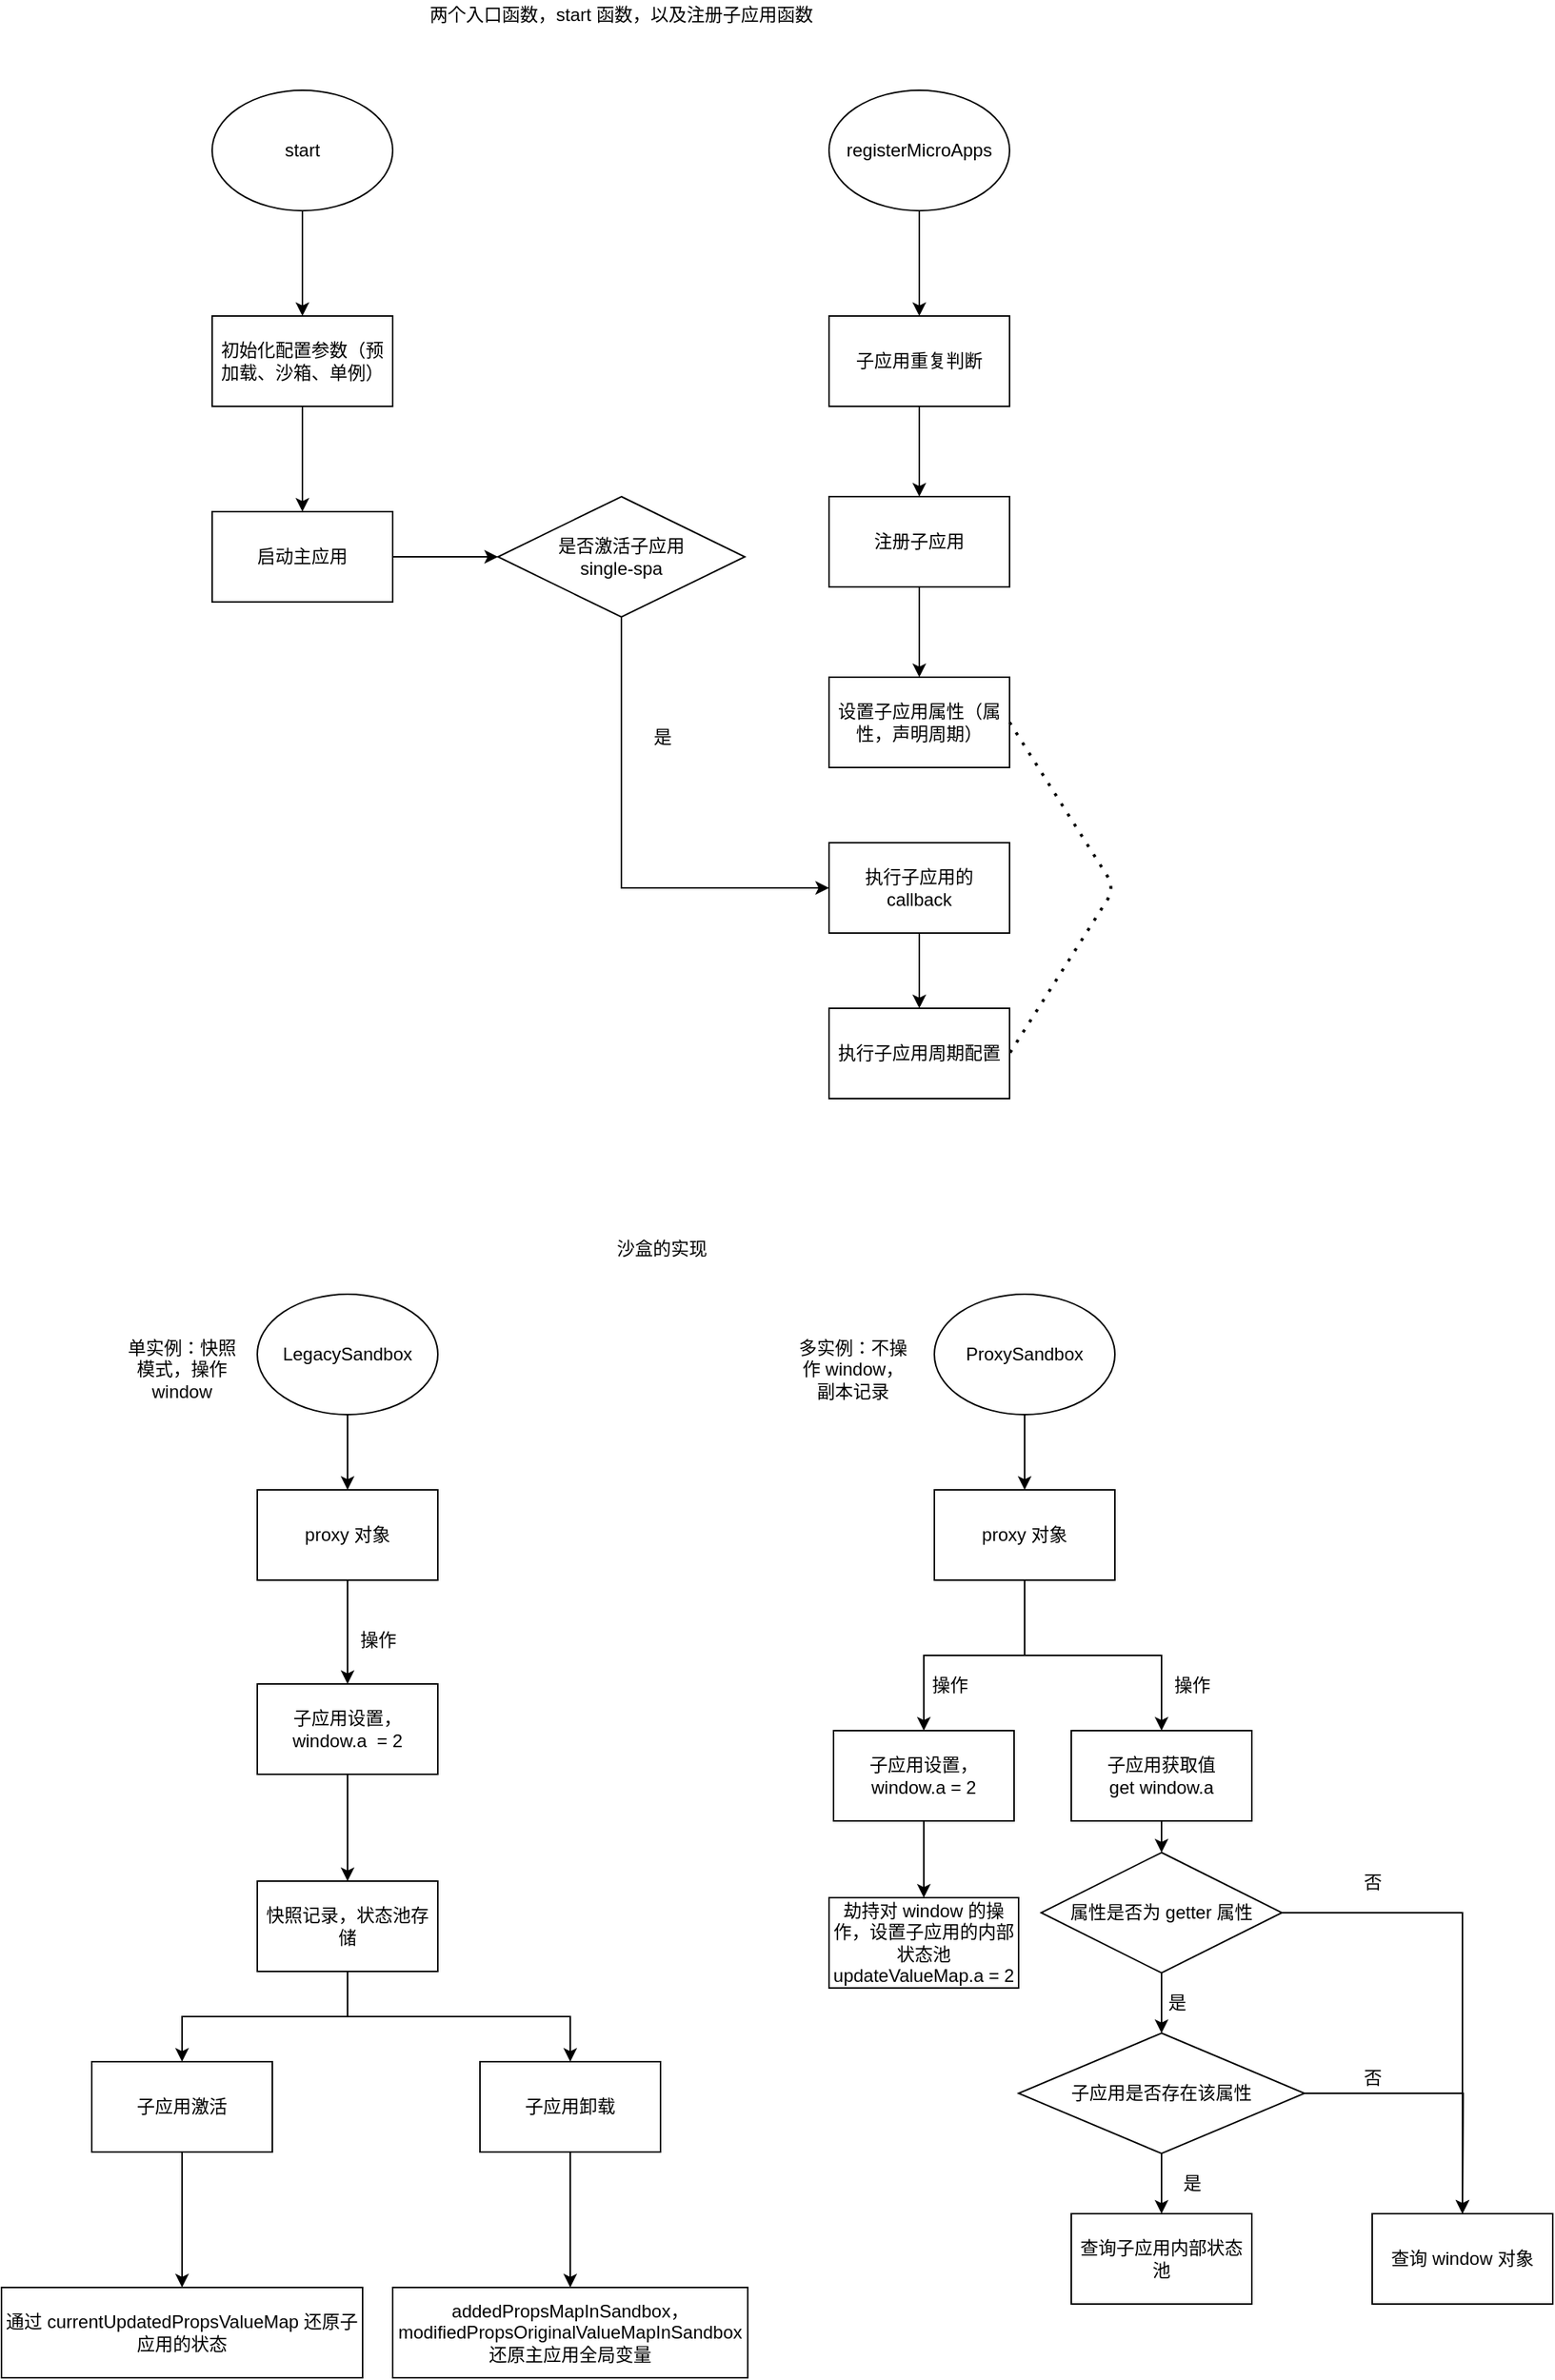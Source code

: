 <mxfile version="13.11.0" type="github">
  <diagram id="gCQoyacJChci58RxBrDn" name="Page-1">
    <mxGraphModel dx="2013" dy="763" grid="1" gridSize="10" guides="1" tooltips="1" connect="1" arrows="1" fold="1" page="1" pageScale="1" pageWidth="827" pageHeight="1169" math="0" shadow="0">
      <root>
        <mxCell id="0" />
        <mxCell id="1" parent="0" />
        <mxCell id="BjMoMa6c4h5XeE3X_5X_-3" style="edgeStyle=orthogonalEdgeStyle;rounded=0;orthogonalLoop=1;jettySize=auto;html=1;exitX=0.5;exitY=1;exitDx=0;exitDy=0;entryX=0.5;entryY=0;entryDx=0;entryDy=0;" edge="1" parent="1" source="BjMoMa6c4h5XeE3X_5X_-1" target="BjMoMa6c4h5XeE3X_5X_-2">
          <mxGeometry relative="1" as="geometry" />
        </mxCell>
        <mxCell id="BjMoMa6c4h5XeE3X_5X_-1" value="start" style="ellipse;whiteSpace=wrap;html=1;" vertex="1" parent="1">
          <mxGeometry x="100" y="110" width="120" height="80" as="geometry" />
        </mxCell>
        <mxCell id="BjMoMa6c4h5XeE3X_5X_-5" style="edgeStyle=orthogonalEdgeStyle;rounded=0;orthogonalLoop=1;jettySize=auto;html=1;exitX=0.5;exitY=1;exitDx=0;exitDy=0;" edge="1" parent="1" source="BjMoMa6c4h5XeE3X_5X_-2" target="BjMoMa6c4h5XeE3X_5X_-4">
          <mxGeometry relative="1" as="geometry" />
        </mxCell>
        <mxCell id="BjMoMa6c4h5XeE3X_5X_-2" value="初始化配置参数（预加载、沙箱、单例）" style="rounded=0;whiteSpace=wrap;html=1;" vertex="1" parent="1">
          <mxGeometry x="100" y="260" width="120" height="60" as="geometry" />
        </mxCell>
        <mxCell id="BjMoMa6c4h5XeE3X_5X_-7" style="edgeStyle=orthogonalEdgeStyle;rounded=0;orthogonalLoop=1;jettySize=auto;html=1;" edge="1" parent="1" source="BjMoMa6c4h5XeE3X_5X_-4" target="BjMoMa6c4h5XeE3X_5X_-6">
          <mxGeometry relative="1" as="geometry" />
        </mxCell>
        <mxCell id="BjMoMa6c4h5XeE3X_5X_-4" value="启动主应用" style="rounded=0;whiteSpace=wrap;html=1;" vertex="1" parent="1">
          <mxGeometry x="100" y="390" width="120" height="60" as="geometry" />
        </mxCell>
        <mxCell id="BjMoMa6c4h5XeE3X_5X_-19" style="edgeStyle=orthogonalEdgeStyle;rounded=0;orthogonalLoop=1;jettySize=auto;html=1;exitX=0.5;exitY=1;exitDx=0;exitDy=0;entryX=0;entryY=0.5;entryDx=0;entryDy=0;" edge="1" parent="1" source="BjMoMa6c4h5XeE3X_5X_-6" target="BjMoMa6c4h5XeE3X_5X_-15">
          <mxGeometry relative="1" as="geometry" />
        </mxCell>
        <mxCell id="BjMoMa6c4h5XeE3X_5X_-6" value="是否激活子应用&lt;br&gt;single-spa" style="rhombus;whiteSpace=wrap;html=1;" vertex="1" parent="1">
          <mxGeometry x="290" y="380" width="164" height="80" as="geometry" />
        </mxCell>
        <mxCell id="BjMoMa6c4h5XeE3X_5X_-10" style="edgeStyle=orthogonalEdgeStyle;rounded=0;orthogonalLoop=1;jettySize=auto;html=1;exitX=0.5;exitY=1;exitDx=0;exitDy=0;" edge="1" parent="1" source="BjMoMa6c4h5XeE3X_5X_-8" target="BjMoMa6c4h5XeE3X_5X_-9">
          <mxGeometry relative="1" as="geometry" />
        </mxCell>
        <mxCell id="BjMoMa6c4h5XeE3X_5X_-8" value="registerMicroApps" style="ellipse;whiteSpace=wrap;html=1;" vertex="1" parent="1">
          <mxGeometry x="510" y="110" width="120" height="80" as="geometry" />
        </mxCell>
        <mxCell id="BjMoMa6c4h5XeE3X_5X_-12" style="edgeStyle=orthogonalEdgeStyle;rounded=0;orthogonalLoop=1;jettySize=auto;html=1;exitX=0.5;exitY=1;exitDx=0;exitDy=0;" edge="1" parent="1" source="BjMoMa6c4h5XeE3X_5X_-9" target="BjMoMa6c4h5XeE3X_5X_-11">
          <mxGeometry relative="1" as="geometry" />
        </mxCell>
        <mxCell id="BjMoMa6c4h5XeE3X_5X_-9" value="子应用重复判断" style="rounded=0;whiteSpace=wrap;html=1;" vertex="1" parent="1">
          <mxGeometry x="510" y="260" width="120" height="60" as="geometry" />
        </mxCell>
        <mxCell id="BjMoMa6c4h5XeE3X_5X_-14" style="edgeStyle=orthogonalEdgeStyle;rounded=0;orthogonalLoop=1;jettySize=auto;html=1;exitX=0.5;exitY=1;exitDx=0;exitDy=0;entryX=0.5;entryY=0;entryDx=0;entryDy=0;" edge="1" parent="1" source="BjMoMa6c4h5XeE3X_5X_-11" target="BjMoMa6c4h5XeE3X_5X_-13">
          <mxGeometry relative="1" as="geometry" />
        </mxCell>
        <mxCell id="BjMoMa6c4h5XeE3X_5X_-11" value="注册子应用" style="rounded=0;whiteSpace=wrap;html=1;" vertex="1" parent="1">
          <mxGeometry x="510" y="380" width="120" height="60" as="geometry" />
        </mxCell>
        <mxCell id="BjMoMa6c4h5XeE3X_5X_-13" value="设置子应用属性（属性，声明周期）" style="rounded=0;whiteSpace=wrap;html=1;" vertex="1" parent="1">
          <mxGeometry x="510" y="500" width="120" height="60" as="geometry" />
        </mxCell>
        <mxCell id="BjMoMa6c4h5XeE3X_5X_-22" style="edgeStyle=orthogonalEdgeStyle;rounded=0;orthogonalLoop=1;jettySize=auto;html=1;exitX=0.5;exitY=1;exitDx=0;exitDy=0;" edge="1" parent="1" source="BjMoMa6c4h5XeE3X_5X_-15" target="BjMoMa6c4h5XeE3X_5X_-21">
          <mxGeometry relative="1" as="geometry" />
        </mxCell>
        <mxCell id="BjMoMa6c4h5XeE3X_5X_-15" value="执行子应用的 callback" style="rounded=0;whiteSpace=wrap;html=1;" vertex="1" parent="1">
          <mxGeometry x="510" y="610" width="120" height="60" as="geometry" />
        </mxCell>
        <mxCell id="BjMoMa6c4h5XeE3X_5X_-20" value="是" style="text;html=1;align=center;verticalAlign=middle;resizable=0;points=[];autosize=1;" vertex="1" parent="1">
          <mxGeometry x="384" y="530" width="30" height="20" as="geometry" />
        </mxCell>
        <mxCell id="BjMoMa6c4h5XeE3X_5X_-21" value="执行子应用周期配置" style="rounded=0;whiteSpace=wrap;html=1;" vertex="1" parent="1">
          <mxGeometry x="510" y="720" width="120" height="60" as="geometry" />
        </mxCell>
        <mxCell id="BjMoMa6c4h5XeE3X_5X_-23" value="" style="endArrow=none;dashed=1;html=1;dashPattern=1 3;strokeWidth=2;exitX=1;exitY=0.5;exitDx=0;exitDy=0;entryX=1;entryY=0.5;entryDx=0;entryDy=0;" edge="1" parent="1" source="BjMoMa6c4h5XeE3X_5X_-13" target="BjMoMa6c4h5XeE3X_5X_-21">
          <mxGeometry width="50" height="50" relative="1" as="geometry">
            <mxPoint x="710" y="560" as="sourcePoint" />
            <mxPoint x="760" y="510" as="targetPoint" />
            <Array as="points">
              <mxPoint x="700" y="640" />
            </Array>
          </mxGeometry>
        </mxCell>
        <mxCell id="BjMoMa6c4h5XeE3X_5X_-24" value="两个入口函数，start 函数，以及注册子应用函数" style="text;html=1;strokeColor=none;fillColor=none;align=center;verticalAlign=middle;whiteSpace=wrap;rounded=0;" vertex="1" parent="1">
          <mxGeometry x="207" y="50" width="330" height="20" as="geometry" />
        </mxCell>
        <mxCell id="BjMoMa6c4h5XeE3X_5X_-25" value="沙盒的实现" style="text;html=1;strokeColor=none;fillColor=none;align=center;verticalAlign=middle;whiteSpace=wrap;rounded=0;" vertex="1" parent="1">
          <mxGeometry x="234" y="870" width="330" height="20" as="geometry" />
        </mxCell>
        <mxCell id="BjMoMa6c4h5XeE3X_5X_-31" style="edgeStyle=orthogonalEdgeStyle;rounded=0;orthogonalLoop=1;jettySize=auto;html=1;exitX=0.5;exitY=1;exitDx=0;exitDy=0;entryX=0.5;entryY=0;entryDx=0;entryDy=0;" edge="1" parent="1" source="BjMoMa6c4h5XeE3X_5X_-26" target="BjMoMa6c4h5XeE3X_5X_-28">
          <mxGeometry relative="1" as="geometry" />
        </mxCell>
        <mxCell id="BjMoMa6c4h5XeE3X_5X_-26" value="LegacySandbox" style="ellipse;whiteSpace=wrap;html=1;" vertex="1" parent="1">
          <mxGeometry x="130" y="910" width="120" height="80" as="geometry" />
        </mxCell>
        <mxCell id="BjMoMa6c4h5XeE3X_5X_-27" value="单实例：快照模式，操作 window" style="text;html=1;strokeColor=none;fillColor=none;align=center;verticalAlign=middle;whiteSpace=wrap;rounded=0;" vertex="1" parent="1">
          <mxGeometry x="40" y="950" width="80" height="20" as="geometry" />
        </mxCell>
        <mxCell id="BjMoMa6c4h5XeE3X_5X_-32" style="edgeStyle=orthogonalEdgeStyle;rounded=0;orthogonalLoop=1;jettySize=auto;html=1;exitX=0.5;exitY=1;exitDx=0;exitDy=0;entryX=0.5;entryY=0;entryDx=0;entryDy=0;" edge="1" parent="1" source="BjMoMa6c4h5XeE3X_5X_-28" target="BjMoMa6c4h5XeE3X_5X_-29">
          <mxGeometry relative="1" as="geometry" />
        </mxCell>
        <mxCell id="BjMoMa6c4h5XeE3X_5X_-28" value="proxy 对象" style="rounded=0;whiteSpace=wrap;html=1;" vertex="1" parent="1">
          <mxGeometry x="130" y="1040" width="120" height="60" as="geometry" />
        </mxCell>
        <mxCell id="BjMoMa6c4h5XeE3X_5X_-33" style="edgeStyle=orthogonalEdgeStyle;rounded=0;orthogonalLoop=1;jettySize=auto;html=1;exitX=0.5;exitY=1;exitDx=0;exitDy=0;" edge="1" parent="1" source="BjMoMa6c4h5XeE3X_5X_-29" target="BjMoMa6c4h5XeE3X_5X_-30">
          <mxGeometry relative="1" as="geometry" />
        </mxCell>
        <mxCell id="BjMoMa6c4h5XeE3X_5X_-29" value="子应用设置，window.a&amp;nbsp; = 2" style="rounded=0;whiteSpace=wrap;html=1;" vertex="1" parent="1">
          <mxGeometry x="130" y="1169" width="120" height="60" as="geometry" />
        </mxCell>
        <mxCell id="BjMoMa6c4h5XeE3X_5X_-36" style="edgeStyle=orthogonalEdgeStyle;rounded=0;orthogonalLoop=1;jettySize=auto;html=1;exitX=0.5;exitY=1;exitDx=0;exitDy=0;entryX=0.5;entryY=0;entryDx=0;entryDy=0;" edge="1" parent="1" source="BjMoMa6c4h5XeE3X_5X_-30" target="BjMoMa6c4h5XeE3X_5X_-34">
          <mxGeometry relative="1" as="geometry" />
        </mxCell>
        <mxCell id="BjMoMa6c4h5XeE3X_5X_-37" style="edgeStyle=orthogonalEdgeStyle;rounded=0;orthogonalLoop=1;jettySize=auto;html=1;exitX=0.5;exitY=1;exitDx=0;exitDy=0;" edge="1" parent="1" source="BjMoMa6c4h5XeE3X_5X_-30" target="BjMoMa6c4h5XeE3X_5X_-35">
          <mxGeometry relative="1" as="geometry" />
        </mxCell>
        <mxCell id="BjMoMa6c4h5XeE3X_5X_-30" value="快照记录，状态池存储" style="rounded=0;whiteSpace=wrap;html=1;" vertex="1" parent="1">
          <mxGeometry x="130" y="1300" width="120" height="60" as="geometry" />
        </mxCell>
        <mxCell id="BjMoMa6c4h5XeE3X_5X_-40" style="edgeStyle=orthogonalEdgeStyle;rounded=0;orthogonalLoop=1;jettySize=auto;html=1;exitX=0.5;exitY=1;exitDx=0;exitDy=0;" edge="1" parent="1" source="BjMoMa6c4h5XeE3X_5X_-34" target="BjMoMa6c4h5XeE3X_5X_-38">
          <mxGeometry relative="1" as="geometry" />
        </mxCell>
        <mxCell id="BjMoMa6c4h5XeE3X_5X_-34" value="子应用激活" style="rounded=0;whiteSpace=wrap;html=1;" vertex="1" parent="1">
          <mxGeometry x="20" y="1420" width="120" height="60" as="geometry" />
        </mxCell>
        <mxCell id="BjMoMa6c4h5XeE3X_5X_-41" style="edgeStyle=orthogonalEdgeStyle;rounded=0;orthogonalLoop=1;jettySize=auto;html=1;exitX=0.5;exitY=1;exitDx=0;exitDy=0;" edge="1" parent="1" source="BjMoMa6c4h5XeE3X_5X_-35" target="BjMoMa6c4h5XeE3X_5X_-39">
          <mxGeometry relative="1" as="geometry" />
        </mxCell>
        <mxCell id="BjMoMa6c4h5XeE3X_5X_-35" value="子应用卸载" style="rounded=0;whiteSpace=wrap;html=1;" vertex="1" parent="1">
          <mxGeometry x="278" y="1420" width="120" height="60" as="geometry" />
        </mxCell>
        <mxCell id="BjMoMa6c4h5XeE3X_5X_-38" value="通过&amp;nbsp;currentUpdatedPropsValueMap 还原子应用的状态" style="rounded=0;whiteSpace=wrap;html=1;" vertex="1" parent="1">
          <mxGeometry x="-40" y="1570" width="240" height="60" as="geometry" />
        </mxCell>
        <mxCell id="BjMoMa6c4h5XeE3X_5X_-39" value="addedPropsMapInSandbox，modifiedPropsOriginalValueMapInSandbox 还原主应用全局变量" style="rounded=0;whiteSpace=wrap;html=1;" vertex="1" parent="1">
          <mxGeometry x="220" y="1570" width="236" height="60" as="geometry" />
        </mxCell>
        <mxCell id="BjMoMa6c4h5XeE3X_5X_-46" style="edgeStyle=orthogonalEdgeStyle;rounded=0;orthogonalLoop=1;jettySize=auto;html=1;exitX=0.5;exitY=1;exitDx=0;exitDy=0;" edge="1" parent="1" source="BjMoMa6c4h5XeE3X_5X_-42" target="BjMoMa6c4h5XeE3X_5X_-45">
          <mxGeometry relative="1" as="geometry" />
        </mxCell>
        <mxCell id="BjMoMa6c4h5XeE3X_5X_-42" value="ProxySandbox" style="ellipse;whiteSpace=wrap;html=1;" vertex="1" parent="1">
          <mxGeometry x="580" y="910" width="120" height="80" as="geometry" />
        </mxCell>
        <mxCell id="BjMoMa6c4h5XeE3X_5X_-43" value="多实例：不操作 window，副本记录" style="text;html=1;strokeColor=none;fillColor=none;align=center;verticalAlign=middle;whiteSpace=wrap;rounded=0;" vertex="1" parent="1">
          <mxGeometry x="488" y="950" width="76" height="20" as="geometry" />
        </mxCell>
        <mxCell id="BjMoMa6c4h5XeE3X_5X_-44" value="操作" style="text;html=1;align=center;verticalAlign=middle;resizable=0;points=[];autosize=1;" vertex="1" parent="1">
          <mxGeometry x="190" y="1130" width="40" height="20" as="geometry" />
        </mxCell>
        <mxCell id="BjMoMa6c4h5XeE3X_5X_-64" style="edgeStyle=orthogonalEdgeStyle;rounded=0;orthogonalLoop=1;jettySize=auto;html=1;exitX=0.5;exitY=1;exitDx=0;exitDy=0;entryX=0.5;entryY=0;entryDx=0;entryDy=0;" edge="1" parent="1" source="BjMoMa6c4h5XeE3X_5X_-45" target="BjMoMa6c4h5XeE3X_5X_-49">
          <mxGeometry relative="1" as="geometry" />
        </mxCell>
        <mxCell id="BjMoMa6c4h5XeE3X_5X_-65" style="edgeStyle=orthogonalEdgeStyle;rounded=0;orthogonalLoop=1;jettySize=auto;html=1;exitX=0.5;exitY=1;exitDx=0;exitDy=0;entryX=0.5;entryY=0;entryDx=0;entryDy=0;" edge="1" parent="1" source="BjMoMa6c4h5XeE3X_5X_-45" target="BjMoMa6c4h5XeE3X_5X_-47">
          <mxGeometry relative="1" as="geometry" />
        </mxCell>
        <mxCell id="BjMoMa6c4h5XeE3X_5X_-45" value="proxy 对象" style="rounded=0;whiteSpace=wrap;html=1;" vertex="1" parent="1">
          <mxGeometry x="580" y="1040" width="120" height="60" as="geometry" />
        </mxCell>
        <mxCell id="BjMoMa6c4h5XeE3X_5X_-66" style="edgeStyle=orthogonalEdgeStyle;rounded=0;orthogonalLoop=1;jettySize=auto;html=1;exitX=0.5;exitY=1;exitDx=0;exitDy=0;" edge="1" parent="1" source="BjMoMa6c4h5XeE3X_5X_-47" target="BjMoMa6c4h5XeE3X_5X_-48">
          <mxGeometry relative="1" as="geometry" />
        </mxCell>
        <mxCell id="BjMoMa6c4h5XeE3X_5X_-47" value="子应用设置，window.a = 2" style="rounded=0;whiteSpace=wrap;html=1;" vertex="1" parent="1">
          <mxGeometry x="513" y="1200" width="120" height="60" as="geometry" />
        </mxCell>
        <mxCell id="BjMoMa6c4h5XeE3X_5X_-48" value="劫持对 window 的操作，设置子应用的内部状态池 updateValueMap.a = 2" style="rounded=0;whiteSpace=wrap;html=1;" vertex="1" parent="1">
          <mxGeometry x="510" y="1311" width="126" height="60" as="geometry" />
        </mxCell>
        <mxCell id="BjMoMa6c4h5XeE3X_5X_-54" style="edgeStyle=orthogonalEdgeStyle;rounded=0;orthogonalLoop=1;jettySize=auto;html=1;exitX=0.5;exitY=1;exitDx=0;exitDy=0;" edge="1" parent="1" source="BjMoMa6c4h5XeE3X_5X_-49" target="BjMoMa6c4h5XeE3X_5X_-51">
          <mxGeometry relative="1" as="geometry" />
        </mxCell>
        <mxCell id="BjMoMa6c4h5XeE3X_5X_-49" value="子应用获取值&lt;br&gt;get window.a" style="rounded=0;whiteSpace=wrap;html=1;" vertex="1" parent="1">
          <mxGeometry x="671" y="1200" width="120" height="60" as="geometry" />
        </mxCell>
        <mxCell id="BjMoMa6c4h5XeE3X_5X_-50" value="查询子应用内部状态池" style="rounded=0;whiteSpace=wrap;html=1;" vertex="1" parent="1">
          <mxGeometry x="671" y="1521" width="120" height="60" as="geometry" />
        </mxCell>
        <mxCell id="BjMoMa6c4h5XeE3X_5X_-55" style="edgeStyle=orthogonalEdgeStyle;rounded=0;orthogonalLoop=1;jettySize=auto;html=1;exitX=1;exitY=0.5;exitDx=0;exitDy=0;entryX=0.5;entryY=0;entryDx=0;entryDy=0;" edge="1" parent="1" source="BjMoMa6c4h5XeE3X_5X_-51" target="BjMoMa6c4h5XeE3X_5X_-52">
          <mxGeometry relative="1" as="geometry" />
        </mxCell>
        <mxCell id="BjMoMa6c4h5XeE3X_5X_-57" style="edgeStyle=orthogonalEdgeStyle;rounded=0;orthogonalLoop=1;jettySize=auto;html=1;exitX=0.5;exitY=1;exitDx=0;exitDy=0;" edge="1" parent="1" source="BjMoMa6c4h5XeE3X_5X_-51" target="BjMoMa6c4h5XeE3X_5X_-53">
          <mxGeometry relative="1" as="geometry" />
        </mxCell>
        <mxCell id="BjMoMa6c4h5XeE3X_5X_-51" value="属性是否为 getter 属性" style="rhombus;whiteSpace=wrap;html=1;" vertex="1" parent="1">
          <mxGeometry x="651" y="1281" width="160" height="80" as="geometry" />
        </mxCell>
        <mxCell id="BjMoMa6c4h5XeE3X_5X_-52" value="查询 window 对象" style="rounded=0;whiteSpace=wrap;html=1;" vertex="1" parent="1">
          <mxGeometry x="871" y="1521" width="120" height="60" as="geometry" />
        </mxCell>
        <mxCell id="BjMoMa6c4h5XeE3X_5X_-59" style="edgeStyle=orthogonalEdgeStyle;rounded=0;orthogonalLoop=1;jettySize=auto;html=1;exitX=0.5;exitY=1;exitDx=0;exitDy=0;entryX=0.5;entryY=0;entryDx=0;entryDy=0;" edge="1" parent="1" source="BjMoMa6c4h5XeE3X_5X_-53" target="BjMoMa6c4h5XeE3X_5X_-50">
          <mxGeometry relative="1" as="geometry" />
        </mxCell>
        <mxCell id="BjMoMa6c4h5XeE3X_5X_-61" style="edgeStyle=orthogonalEdgeStyle;rounded=0;orthogonalLoop=1;jettySize=auto;html=1;exitX=1;exitY=0.5;exitDx=0;exitDy=0;" edge="1" parent="1" source="BjMoMa6c4h5XeE3X_5X_-53">
          <mxGeometry relative="1" as="geometry">
            <mxPoint x="931" y="1521" as="targetPoint" />
          </mxGeometry>
        </mxCell>
        <mxCell id="BjMoMa6c4h5XeE3X_5X_-53" value="子应用是否存在该属性" style="rhombus;whiteSpace=wrap;html=1;" vertex="1" parent="1">
          <mxGeometry x="636" y="1401" width="190" height="80" as="geometry" />
        </mxCell>
        <mxCell id="BjMoMa6c4h5XeE3X_5X_-56" value="否" style="text;html=1;align=center;verticalAlign=middle;resizable=0;points=[];autosize=1;" vertex="1" parent="1">
          <mxGeometry x="856" y="1291" width="30" height="20" as="geometry" />
        </mxCell>
        <mxCell id="BjMoMa6c4h5XeE3X_5X_-58" value="是" style="text;html=1;align=center;verticalAlign=middle;resizable=0;points=[];autosize=1;" vertex="1" parent="1">
          <mxGeometry x="726" y="1371" width="30" height="20" as="geometry" />
        </mxCell>
        <mxCell id="BjMoMa6c4h5XeE3X_5X_-60" value="是" style="text;html=1;align=center;verticalAlign=middle;resizable=0;points=[];autosize=1;" vertex="1" parent="1">
          <mxGeometry x="736" y="1491" width="30" height="20" as="geometry" />
        </mxCell>
        <mxCell id="BjMoMa6c4h5XeE3X_5X_-62" value="否" style="text;html=1;align=center;verticalAlign=middle;resizable=0;points=[];autosize=1;" vertex="1" parent="1">
          <mxGeometry x="856" y="1421" width="30" height="20" as="geometry" />
        </mxCell>
        <mxCell id="BjMoMa6c4h5XeE3X_5X_-67" value="操作" style="text;html=1;align=center;verticalAlign=middle;resizable=0;points=[];autosize=1;" vertex="1" parent="1">
          <mxGeometry x="570" y="1160" width="40" height="20" as="geometry" />
        </mxCell>
        <mxCell id="BjMoMa6c4h5XeE3X_5X_-68" value="操作" style="text;html=1;align=center;verticalAlign=middle;resizable=0;points=[];autosize=1;" vertex="1" parent="1">
          <mxGeometry x="731" y="1160" width="40" height="20" as="geometry" />
        </mxCell>
      </root>
    </mxGraphModel>
  </diagram>
</mxfile>
